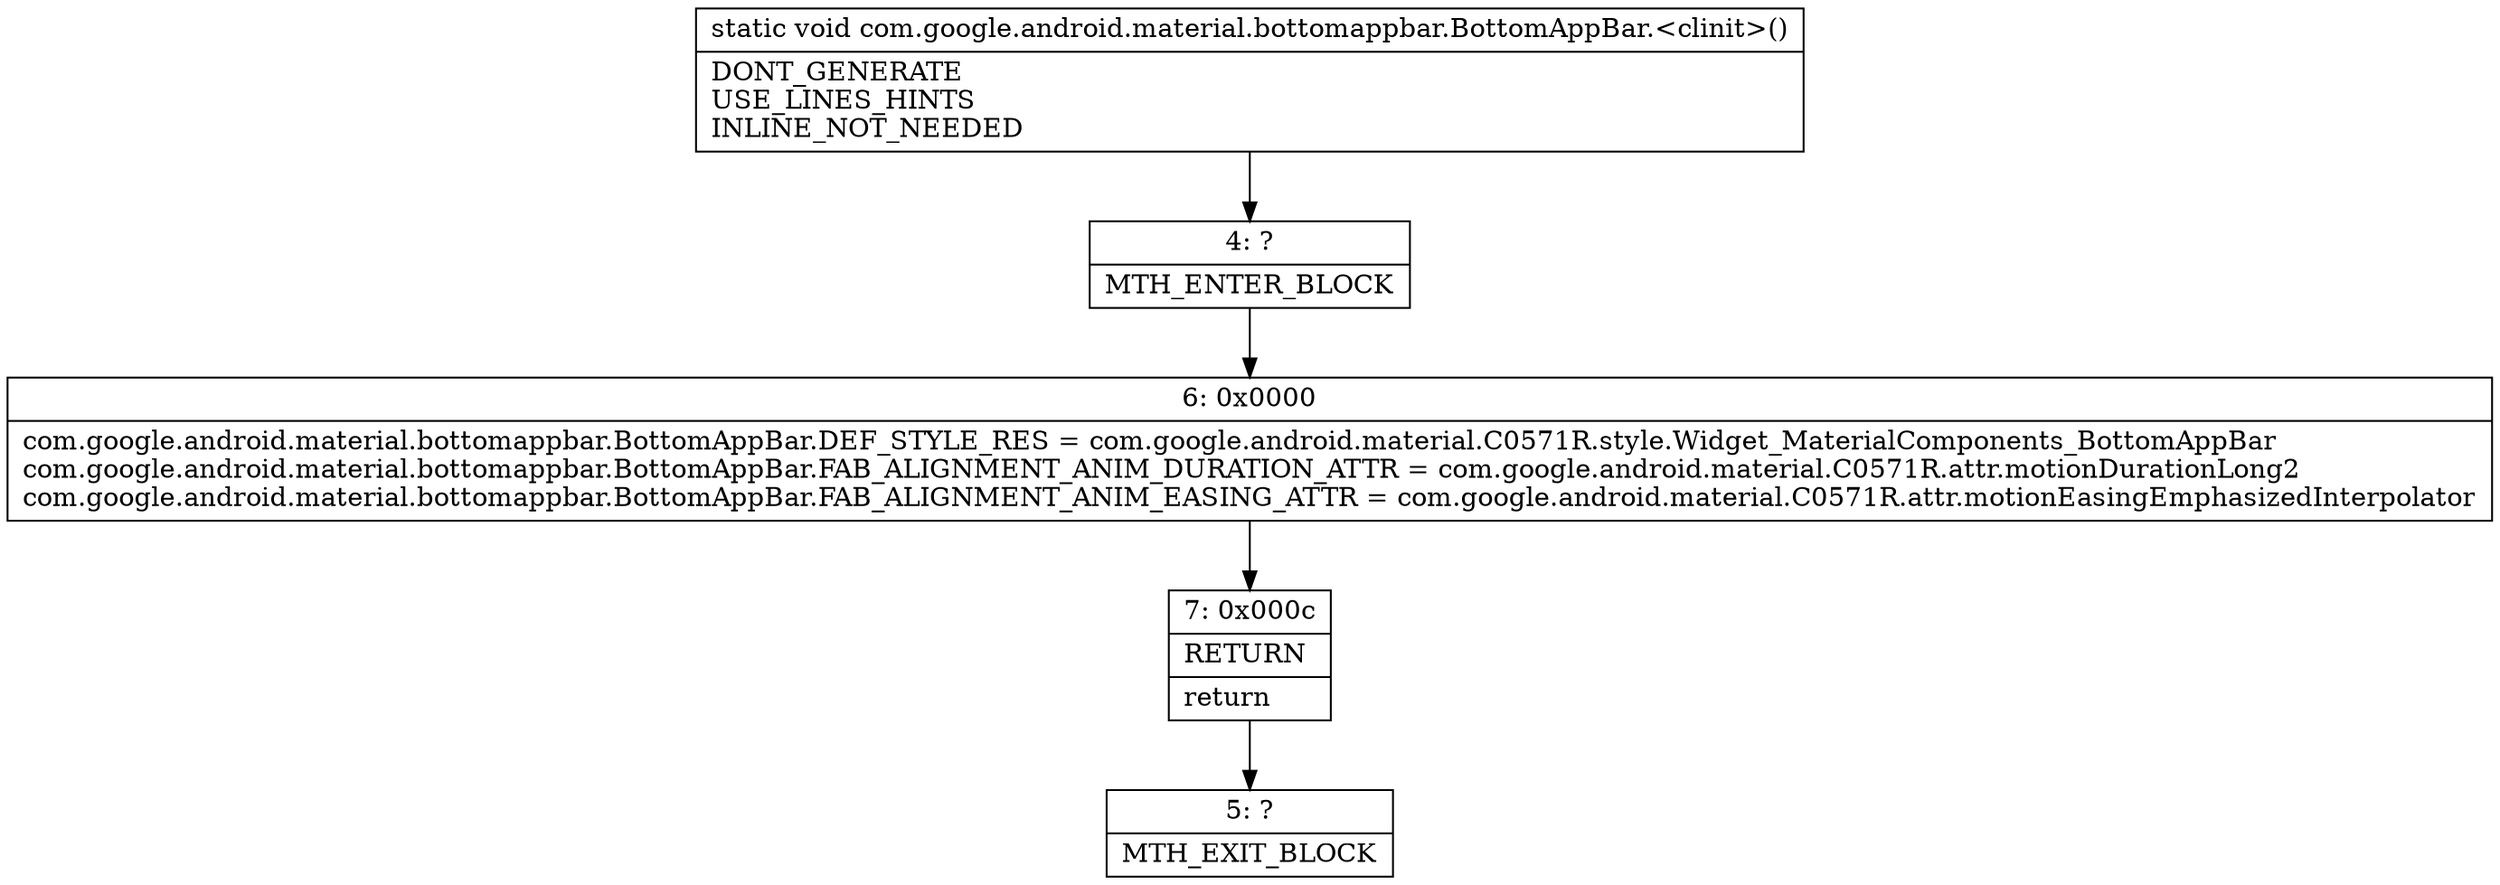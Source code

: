 digraph "CFG forcom.google.android.material.bottomappbar.BottomAppBar.\<clinit\>()V" {
Node_4 [shape=record,label="{4\:\ ?|MTH_ENTER_BLOCK\l}"];
Node_6 [shape=record,label="{6\:\ 0x0000|com.google.android.material.bottomappbar.BottomAppBar.DEF_STYLE_RES = com.google.android.material.C0571R.style.Widget_MaterialComponents_BottomAppBar\lcom.google.android.material.bottomappbar.BottomAppBar.FAB_ALIGNMENT_ANIM_DURATION_ATTR = com.google.android.material.C0571R.attr.motionDurationLong2\lcom.google.android.material.bottomappbar.BottomAppBar.FAB_ALIGNMENT_ANIM_EASING_ATTR = com.google.android.material.C0571R.attr.motionEasingEmphasizedInterpolator\l}"];
Node_7 [shape=record,label="{7\:\ 0x000c|RETURN\l|return\l}"];
Node_5 [shape=record,label="{5\:\ ?|MTH_EXIT_BLOCK\l}"];
MethodNode[shape=record,label="{static void com.google.android.material.bottomappbar.BottomAppBar.\<clinit\>()  | DONT_GENERATE\lUSE_LINES_HINTS\lINLINE_NOT_NEEDED\l}"];
MethodNode -> Node_4;Node_4 -> Node_6;
Node_6 -> Node_7;
Node_7 -> Node_5;
}


